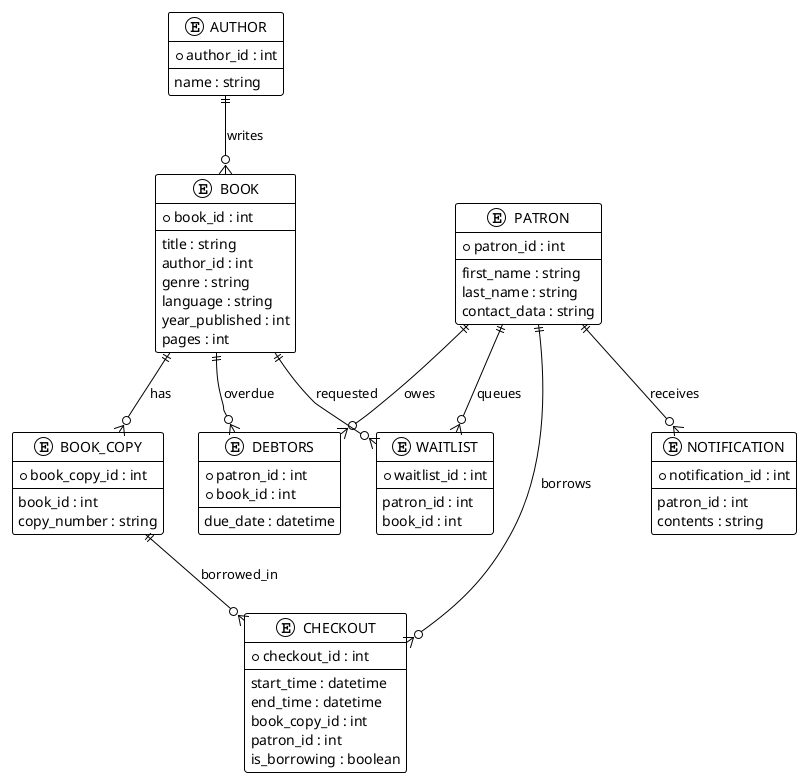 @startuml
!theme plain
!define RECTANGLE class

entity "AUTHOR" as Author {
  * author_id : int
  --
  name : string
}

entity "BOOK" as Book {
  * book_id : int
  --
  title : string
  author_id : int
  genre : string
  language : string
  year_published : int
  pages : int
}

entity "BOOK_COPY" as BookCopy {
  * book_copy_id : int
  --
  book_id : int
  copy_number : string
}

entity "PATRON" as Patron {
  * patron_id : int
  --
  first_name : string
  last_name : string
  contact_data : string
}

entity "CHECKOUT" as Checkout {
  * checkout_id : int
  --
  start_time : datetime
  end_time : datetime
  book_copy_id : int
  patron_id : int
  is_borrowing : boolean
}

entity "WAITLIST" as Waitlist {
  * waitlist_id : int
  --
  patron_id : int
  book_id : int
}

entity "NOTIFICATION" as Notification {
  * notification_id : int
  --
  patron_id : int
  contents : string
}

entity "DEBTORS" as Debtors {
  * patron_id : int
  * book_id : int
  --
  due_date : datetime
}

Author ||--o{ Book : writes
Book ||--o{ BookCopy : has
BookCopy ||--o{ Checkout : borrowed_in
Patron ||--o{ Checkout : borrows
Patron ||--o{ Waitlist : queues
Book ||--o{ Waitlist : requested
Patron ||--o{ Notification : receives
Patron ||--o{ Debtors : owes
Book ||--o{ Debtors : overdue

@enduml
